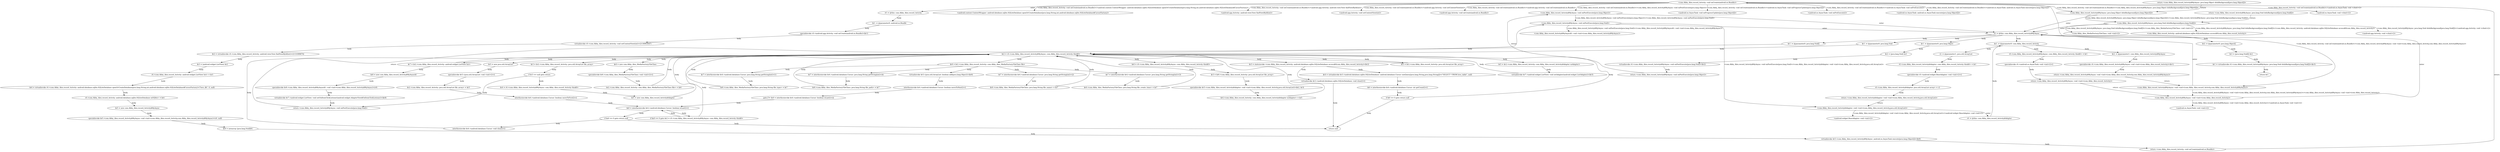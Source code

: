 digraph "<com.Abby_Alex.record_Activity: void onCreate(android.os.Bundle)> -" {
    "<com.Abby_Alex.record_Activity: void onCreate(android.os.Bundle)>";
    "<android.os.AsyncTask: void <clinit>()>";
    "<com.Abby_Alex.record_Activity: void onCreate(android.os.Bundle)>"->"<android.os.AsyncTask: void <clinit>()>" [label="<com.Abby_Alex.record_Activity: void onCreate(android.os.Bundle)>/<android.os.AsyncTask: void <clinit>()>",];
    "r0 := @this: com.Abby_Alex.record_Activity";
    "<com.Abby_Alex.record_Activity: void onCreate(android.os.Bundle)>"->"r0 := @this: com.Abby_Alex.record_Activity" [label="enter",];
    "$r1 := @parameter0: android.os.Bundle";
    "r0 := @this: com.Abby_Alex.record_Activity"->"$r1 := @parameter0: android.os.Bundle" [label="body",];
    "specialinvoke r0.<android.app.Activity: void onCreate(android.os.Bundle)>($r1)";
    "$r1 := @parameter0: android.os.Bundle"->"specialinvoke r0.<android.app.Activity: void onCreate(android.os.Bundle)>($r1)" [label="body",];
    "virtualinvoke r0.<com.Abby_Alex.record_Activity: void setContentView(int)>(2130903047)";
    "specialinvoke r0.<android.app.Activity: void onCreate(android.os.Bundle)>($r1)"->"virtualinvoke r0.<com.Abby_Alex.record_Activity: void setContentView(int)>(2130903047)" [label="body",];
    "$r2 = virtualinvoke r0.<com.Abby_Alex.record_Activity: android.view.View findViewById(int)>(2131099674)";
    "virtualinvoke r0.<com.Abby_Alex.record_Activity: void setContentView(int)>(2130903047)"->"$r2 = virtualinvoke r0.<com.Abby_Alex.record_Activity: android.view.View findViewById(int)>(2131099674)" [label="body",];
    "$r3 = (android.widget.ListView) $r2";
    "$r2 = virtualinvoke r0.<com.Abby_Alex.record_Activity: android.view.View findViewById(int)>(2131099674)"->"$r3 = (android.widget.ListView) $r2" [label="body",];
    "r0.<com.Abby_Alex.record_Activity: android.widget.ListView list> = $r3";
    "$r3 = (android.widget.ListView) $r2"->"r0.<com.Abby_Alex.record_Activity: android.widget.ListView list> = $r3" [label="body",];
    "$r4 = virtualinvoke r0.<com.Abby_Alex.record_Activity: android.database.sqlite.SQLiteDatabase openOrCreateDatabase(java.lang.String,int,android.database.sqlite.SQLiteDatabase$CursorFactory)>(\"love_db\", 0, null)";
    "r0.<com.Abby_Alex.record_Activity: android.widget.ListView list> = $r3"->"$r4 = virtualinvoke r0.<com.Abby_Alex.record_Activity: android.database.sqlite.SQLiteDatabase openOrCreateDatabase(java.lang.String,int,android.database.sqlite.SQLiteDatabase$CursorFactory)>(\"love_db\", 0, null)" [label="body",];
    "r0.<com.Abby_Alex.record_Activity: android.database.sqlite.SQLiteDatabase mSQlite> = $r4";
    "$r4 = virtualinvoke r0.<com.Abby_Alex.record_Activity: android.database.sqlite.SQLiteDatabase openOrCreateDatabase(java.lang.String,int,android.database.sqlite.SQLiteDatabase$CursorFactory)>(\"love_db\", 0, null)"->"r0.<com.Abby_Alex.record_Activity: android.database.sqlite.SQLiteDatabase mSQlite> = $r4" [label="body",];
    "$r5 = new com.Abby_Alex.record_Activity$MyAsync";
    "r0.<com.Abby_Alex.record_Activity: android.database.sqlite.SQLiteDatabase mSQlite> = $r4"->"$r5 = new com.Abby_Alex.record_Activity$MyAsync" [label="body",];
    "specialinvoke $r5.<com.Abby_Alex.record_Activity$MyAsync: void <init>(com.Abby_Alex.record_Activity,com.Abby_Alex.record_Activity$MyAsync)>(r0, null)";
    "$r5 = new com.Abby_Alex.record_Activity$MyAsync"->"specialinvoke $r5.<com.Abby_Alex.record_Activity$MyAsync: void <init>(com.Abby_Alex.record_Activity,com.Abby_Alex.record_Activity$MyAsync)>(r0, null)" [label="body",];
    "$r6 = newarray (java.lang.Void)[0]";
    "specialinvoke $r5.<com.Abby_Alex.record_Activity$MyAsync: void <init>(com.Abby_Alex.record_Activity,com.Abby_Alex.record_Activity$MyAsync)>(r0, null)"->"$r6 = newarray (java.lang.Void)[0]" [label="body",];
    "virtualinvoke $r5.<com.Abby_Alex.record_Activity$MyAsync: android.os.AsyncTask execute(java.lang.Object[])>($r6)";
    "$r6 = newarray (java.lang.Void)[0]"->"virtualinvoke $r5.<com.Abby_Alex.record_Activity$MyAsync: android.os.AsyncTask execute(java.lang.Object[])>($r6)" [label="body",];
    "return <com.Abby_Alex.record_Activity: void onCreate(android.os.Bundle)>";
    "virtualinvoke $r5.<com.Abby_Alex.record_Activity$MyAsync: android.os.AsyncTask execute(java.lang.Object[])>($r6)"->"return <com.Abby_Alex.record_Activity: void onCreate(android.os.Bundle)>" [label="body",];
    "return <com.Abby_Alex.record_Activity: void onCreate(android.os.Bundle)>"->"<com.Abby_Alex.record_Activity: void onCreate(android.os.Bundle)>" [label="return",];
    "<android.content.ContextWrapper: android.database.sqlite.SQLiteDatabase openOrCreateDatabase(java.lang.String,int,android.database.sqlite.SQLiteDatabase$CursorFactory)>";
    "<com.Abby_Alex.record_Activity: void onCreate(android.os.Bundle)>"->"<android.content.ContextWrapper: android.database.sqlite.SQLiteDatabase openOrCreateDatabase(java.lang.String,int,android.database.sqlite.SQLiteDatabase$CursorFactory)>" [label="<com.Abby_Alex.record_Activity: void onCreate(android.os.Bundle)>/<android.content.ContextWrapper: android.database.sqlite.SQLiteDatabase openOrCreateDatabase(java.lang.String,int,android.database.sqlite.SQLiteDatabase$CursorFactory)>",];
    "<android.app.Activity: android.view.View findViewById(int)>";
    "<com.Abby_Alex.record_Activity: void onCreate(android.os.Bundle)>"->"<android.app.Activity: android.view.View findViewById(int)>" [label="<com.Abby_Alex.record_Activity: void onCreate(android.os.Bundle)>/<android.app.Activity: android.view.View findViewById(int)>",];
    "<android.app.Activity: void setContentView(int)>";
    "<com.Abby_Alex.record_Activity: void onCreate(android.os.Bundle)>"->"<android.app.Activity: void setContentView(int)>" [label="<com.Abby_Alex.record_Activity: void onCreate(android.os.Bundle)>/<android.app.Activity: void setContentView(int)>",];
    "<android.app.Activity: void onCreate(android.os.Bundle)>";
    "<com.Abby_Alex.record_Activity: void onCreate(android.os.Bundle)>"->"<android.app.Activity: void onCreate(android.os.Bundle)>" [label="<com.Abby_Alex.record_Activity: void onCreate(android.os.Bundle)>/<android.app.Activity: void onCreate(android.os.Bundle)>",];
    "<com.Abby_Alex.record_Activity$MyAsync: void onPostExecute(java.lang.Object)>";
    "<com.Abby_Alex.record_Activity: void onCreate(android.os.Bundle)>"->"<com.Abby_Alex.record_Activity$MyAsync: void onPostExecute(java.lang.Object)>" [label="<com.Abby_Alex.record_Activity: void onCreate(android.os.Bundle)>/<com.Abby_Alex.record_Activity$MyAsync: void onPostExecute(java.lang.Object)>",];
    "<com.Abby_Alex.record_Activity$MyAsync: void onPostExecute(java.lang.Void)>";
    "<com.Abby_Alex.record_Activity$MyAsync: void onPostExecute(java.lang.Object)>"->"<com.Abby_Alex.record_Activity$MyAsync: void onPostExecute(java.lang.Void)>" [label="<com.Abby_Alex.record_Activity$MyAsync: void onPostExecute(java.lang.Object)>/<com.Abby_Alex.record_Activity$MyAsync: void onPostExecute(java.lang.Void)>",];
    "r0 := @this: com.Abby_Alex.record_Activity$MyAsync";
    "<com.Abby_Alex.record_Activity$MyAsync: void onPostExecute(java.lang.Object)>"->"r0 := @this: com.Abby_Alex.record_Activity$MyAsync" [label="enter",];
    "$r1 := @parameter0: java.lang.Object";
    "r0 := @this: com.Abby_Alex.record_Activity$MyAsync"->"$r1 := @parameter0: java.lang.Object" [label="body",];
    "$r2 = (java.lang.Void) $r1";
    "$r1 := @parameter0: java.lang.Object"->"$r2 = (java.lang.Void) $r1" [label="body",];
    "virtualinvoke r0.<com.Abby_Alex.record_Activity$MyAsync: void onPostExecute(java.lang.Void)>($r2)";
    "$r2 = (java.lang.Void) $r1"->"virtualinvoke r0.<com.Abby_Alex.record_Activity$MyAsync: void onPostExecute(java.lang.Void)>($r2)" [label="body",];
    "return <com.Abby_Alex.record_Activity$MyAsync: void onPostExecute(java.lang.Object)>";
    "virtualinvoke r0.<com.Abby_Alex.record_Activity$MyAsync: void onPostExecute(java.lang.Void)>($r2)"->"return <com.Abby_Alex.record_Activity$MyAsync: void onPostExecute(java.lang.Object)>" [label="body",];
    "return <com.Abby_Alex.record_Activity$MyAsync: void onPostExecute(java.lang.Object)>"->"<com.Abby_Alex.record_Activity$MyAsync: void onPostExecute(java.lang.Object)>" [label="return",];
    "<com.Abby_Alex.record_Activity$MyAsync$1: void <init>(com.Abby_Alex.record_Activity$MyAsync)>";
    "<com.Abby_Alex.record_Activity$MyAsync: void onPostExecute(java.lang.Void)>"->"<com.Abby_Alex.record_Activity$MyAsync$1: void <init>(com.Abby_Alex.record_Activity$MyAsync)>" [label="<com.Abby_Alex.record_Activity$MyAsync: void onPostExecute(java.lang.Void)>/<com.Abby_Alex.record_Activity$MyAsync$1: void <init>(com.Abby_Alex.record_Activity$MyAsync)>",];
    "<com.Abby_Alex.record_Activity$MyAsync: void onPostExecute(java.lang.Void)>"->"r0 := @this: com.Abby_Alex.record_Activity$MyAsync" [label="enter",];
    "$r1 := @parameter0: java.lang.Void";
    "r0 := @this: com.Abby_Alex.record_Activity$MyAsync"->"$r1 := @parameter0: java.lang.Void" [label="body",];
    "$r2 = r0.<com.Abby_Alex.record_Activity$MyAsync: com.Abby_Alex.record_Activity this$0>";
    "$r1 := @parameter0: java.lang.Void"->"$r2 = r0.<com.Abby_Alex.record_Activity$MyAsync: com.Abby_Alex.record_Activity this$0>" [label="body",];
    "$r3 = $r2.<com.Abby_Alex.record_Activity: java.util.ArrayList file_array>";
    "$r2 = r0.<com.Abby_Alex.record_Activity$MyAsync: com.Abby_Alex.record_Activity this$0>"->"$r3 = $r2.<com.Abby_Alex.record_Activity: java.util.ArrayList file_array>" [label="body",];
    "if $r3 == null goto return";
    "$r3 = $r2.<com.Abby_Alex.record_Activity: java.util.ArrayList file_array>"->"if $r3 == null goto return" [label="body",];
    "$r4 = r0.<com.Abby_Alex.record_Activity$MyAsync: com.Abby_Alex.record_Activity this$0>";
    "if $r3 == null goto return"->"$r4 = r0.<com.Abby_Alex.record_Activity$MyAsync: com.Abby_Alex.record_Activity this$0>" [label="body",];
    "$r5 = new com.Abby_Alex.record_Activity$Adapter";
    "$r4 = r0.<com.Abby_Alex.record_Activity$MyAsync: com.Abby_Alex.record_Activity this$0>"->"$r5 = new com.Abby_Alex.record_Activity$Adapter" [label="body",];
    "$r5 = new com.Abby_Alex.record_Activity$Adapter"->"$r2 = r0.<com.Abby_Alex.record_Activity$MyAsync: com.Abby_Alex.record_Activity this$0>" [label="body",];
    "$r6 = r0.<com.Abby_Alex.record_Activity$MyAsync: com.Abby_Alex.record_Activity this$0>";
    "$r2 = r0.<com.Abby_Alex.record_Activity$MyAsync: com.Abby_Alex.record_Activity this$0>"->"$r6 = r0.<com.Abby_Alex.record_Activity$MyAsync: com.Abby_Alex.record_Activity this$0>" [label="body",];
    "$r3 = $r6.<com.Abby_Alex.record_Activity: java.util.ArrayList file_array>";
    "$r6 = r0.<com.Abby_Alex.record_Activity$MyAsync: com.Abby_Alex.record_Activity this$0>"->"$r3 = $r6.<com.Abby_Alex.record_Activity: java.util.ArrayList file_array>" [label="body",];
    "specialinvoke $r5.<com.Abby_Alex.record_Activity$Adapter: void <init>(com.Abby_Alex.record_Activity,java.util.ArrayList)>($r2, $r3)";
    "$r3 = $r6.<com.Abby_Alex.record_Activity: java.util.ArrayList file_array>"->"specialinvoke $r5.<com.Abby_Alex.record_Activity$Adapter: void <init>(com.Abby_Alex.record_Activity,java.util.ArrayList)>($r2, $r3)" [label="body",];
    "$r4.<com.Abby_Alex.record_Activity: com.Abby_Alex.record_Activity$Adapter mAdapter> = $r5";
    "specialinvoke $r5.<com.Abby_Alex.record_Activity$Adapter: void <init>(com.Abby_Alex.record_Activity,java.util.ArrayList)>($r2, $r3)"->"$r4.<com.Abby_Alex.record_Activity: com.Abby_Alex.record_Activity$Adapter mAdapter> = $r5" [label="body",];
    "$r4.<com.Abby_Alex.record_Activity: com.Abby_Alex.record_Activity$Adapter mAdapter> = $r5"->"$r2 = r0.<com.Abby_Alex.record_Activity$MyAsync: com.Abby_Alex.record_Activity this$0>" [label="body",];
    "$r7 = $r2.<com.Abby_Alex.record_Activity: android.widget.ListView list>";
    "$r2 = r0.<com.Abby_Alex.record_Activity$MyAsync: com.Abby_Alex.record_Activity this$0>"->"$r7 = $r2.<com.Abby_Alex.record_Activity: android.widget.ListView list>" [label="body",];
    "$r7 = $r2.<com.Abby_Alex.record_Activity: android.widget.ListView list>"->"$r2 = r0.<com.Abby_Alex.record_Activity$MyAsync: com.Abby_Alex.record_Activity this$0>" [label="body",];
    "$r5 = $r2.<com.Abby_Alex.record_Activity: com.Abby_Alex.record_Activity$Adapter mAdapter>";
    "$r2 = r0.<com.Abby_Alex.record_Activity$MyAsync: com.Abby_Alex.record_Activity this$0>"->"$r5 = $r2.<com.Abby_Alex.record_Activity: com.Abby_Alex.record_Activity$Adapter mAdapter>" [label="body",];
    "virtualinvoke $r7.<android.widget.ListView: void setAdapter(android.widget.ListAdapter)>($r5)";
    "$r5 = $r2.<com.Abby_Alex.record_Activity: com.Abby_Alex.record_Activity$Adapter mAdapter>"->"virtualinvoke $r7.<android.widget.ListView: void setAdapter(android.widget.ListAdapter)>($r5)" [label="body",];
    "virtualinvoke $r7.<android.widget.ListView: void setAdapter(android.widget.ListAdapter)>($r5)"->"$r2 = r0.<com.Abby_Alex.record_Activity$MyAsync: com.Abby_Alex.record_Activity this$0>" [label="body",];
    "$r8 = new com.Abby_Alex.record_Activity$MyAsync$1";
    "$r7 = $r2.<com.Abby_Alex.record_Activity: android.widget.ListView list>"->"$r8 = new com.Abby_Alex.record_Activity$MyAsync$1" [label="body",];
    "specialinvoke $r8.<com.Abby_Alex.record_Activity$MyAsync$1: void <init>(com.Abby_Alex.record_Activity$MyAsync)>(r0)";
    "$r8 = new com.Abby_Alex.record_Activity$MyAsync$1"->"specialinvoke $r8.<com.Abby_Alex.record_Activity$MyAsync$1: void <init>(com.Abby_Alex.record_Activity$MyAsync)>(r0)" [label="body",];
    "virtualinvoke $r7.<android.widget.ListView: void setOnItemClickListener(android.widget.AdapterView$OnItemClickListener)>($r8)";
    "specialinvoke $r8.<com.Abby_Alex.record_Activity$MyAsync$1: void <init>(com.Abby_Alex.record_Activity$MyAsync)>(r0)"->"virtualinvoke $r7.<android.widget.ListView: void setOnItemClickListener(android.widget.AdapterView$OnItemClickListener)>($r8)" [label="body",];
    "return <com.Abby_Alex.record_Activity$MyAsync: void onPostExecute(java.lang.Void)>";
    "virtualinvoke $r7.<android.widget.ListView: void setOnItemClickListener(android.widget.AdapterView$OnItemClickListener)>($r8)"->"return <com.Abby_Alex.record_Activity$MyAsync: void onPostExecute(java.lang.Void)>" [label="body",];
    "return <com.Abby_Alex.record_Activity$MyAsync: void onPostExecute(java.lang.Void)>"->"<com.Abby_Alex.record_Activity$MyAsync: void onPostExecute(java.lang.Void)>" [label="return",];
    "if $r3 == null goto return"->"return <com.Abby_Alex.record_Activity$MyAsync: void onPostExecute(java.lang.Void)>" [label="body",];
    "<com.Abby_Alex.record_Activity$Adapter: void <init>(com.Abby_Alex.record_Activity,java.util.ArrayList)>";
    "<com.Abby_Alex.record_Activity$MyAsync: void onPostExecute(java.lang.Void)>"->"<com.Abby_Alex.record_Activity$Adapter: void <init>(com.Abby_Alex.record_Activity,java.util.ArrayList)>" [label="<com.Abby_Alex.record_Activity$MyAsync: void onPostExecute(java.lang.Void)>/<com.Abby_Alex.record_Activity$Adapter: void <init>(com.Abby_Alex.record_Activity,java.util.ArrayList)>",];
    "<android.widget.BaseAdapter: void <init>()>";
    "<com.Abby_Alex.record_Activity$Adapter: void <init>(com.Abby_Alex.record_Activity,java.util.ArrayList)>"->"<android.widget.BaseAdapter: void <init>()>" [label="<com.Abby_Alex.record_Activity$Adapter: void <init>(com.Abby_Alex.record_Activity,java.util.ArrayList)>/<android.widget.BaseAdapter: void <init>()>",];
    "r0 := @this: com.Abby_Alex.record_Activity$Adapter";
    "<com.Abby_Alex.record_Activity$Adapter: void <init>(com.Abby_Alex.record_Activity,java.util.ArrayList)>"->"r0 := @this: com.Abby_Alex.record_Activity$Adapter" [label="enter",];
    "$r1 := @parameter0: com.Abby_Alex.record_Activity";
    "r0 := @this: com.Abby_Alex.record_Activity$Adapter"->"$r1 := @parameter0: com.Abby_Alex.record_Activity" [label="body",];
    "r2 := @parameter1: java.util.ArrayList";
    "$r1 := @parameter0: com.Abby_Alex.record_Activity"->"r2 := @parameter1: java.util.ArrayList" [label="body",];
    "r0.<com.Abby_Alex.record_Activity$Adapter: com.Abby_Alex.record_Activity this$0> = $r1";
    "r2 := @parameter1: java.util.ArrayList"->"r0.<com.Abby_Alex.record_Activity$Adapter: com.Abby_Alex.record_Activity this$0> = $r1" [label="body",];
    "specialinvoke r0.<android.widget.BaseAdapter: void <init>()>()";
    "r0.<com.Abby_Alex.record_Activity$Adapter: com.Abby_Alex.record_Activity this$0> = $r1"->"specialinvoke r0.<android.widget.BaseAdapter: void <init>()>()" [label="body",];
    "r0.<com.Abby_Alex.record_Activity$Adapter: java.util.ArrayList array> = r2";
    "specialinvoke r0.<android.widget.BaseAdapter: void <init>()>()"->"r0.<com.Abby_Alex.record_Activity$Adapter: java.util.ArrayList array> = r2" [label="body",];
    "return <com.Abby_Alex.record_Activity$Adapter: void <init>(com.Abby_Alex.record_Activity,java.util.ArrayList)>";
    "r0.<com.Abby_Alex.record_Activity$Adapter: java.util.ArrayList array> = r2"->"return <com.Abby_Alex.record_Activity$Adapter: void <init>(com.Abby_Alex.record_Activity,java.util.ArrayList)>" [label="body",];
    "return <com.Abby_Alex.record_Activity$Adapter: void <init>(com.Abby_Alex.record_Activity,java.util.ArrayList)>"->"<com.Abby_Alex.record_Activity$Adapter: void <init>(com.Abby_Alex.record_Activity,java.util.ArrayList)>" [label="return",];
    "<android.os.AsyncTask: void onProgressUpdate(java.lang.Object[])>";
    "<com.Abby_Alex.record_Activity: void onCreate(android.os.Bundle)>"->"<android.os.AsyncTask: void onProgressUpdate(java.lang.Object[])>" [label="<com.Abby_Alex.record_Activity: void onCreate(android.os.Bundle)>/<android.os.AsyncTask: void onProgressUpdate(java.lang.Object[])>",];
    "<android.os.AsyncTask: void onPreExecute()>";
    "<com.Abby_Alex.record_Activity: void onCreate(android.os.Bundle)>"->"<android.os.AsyncTask: void onPreExecute()>" [label="<com.Abby_Alex.record_Activity: void onCreate(android.os.Bundle)>/<android.os.AsyncTask: void onPreExecute()>",];
    "<com.Abby_Alex.record_Activity$MyAsync: java.lang.Object doInBackground(java.lang.Object[])>";
    "<com.Abby_Alex.record_Activity: void onCreate(android.os.Bundle)>"->"<com.Abby_Alex.record_Activity$MyAsync: java.lang.Object doInBackground(java.lang.Object[])>" [label="<com.Abby_Alex.record_Activity: void onCreate(android.os.Bundle)>/<com.Abby_Alex.record_Activity$MyAsync: java.lang.Object doInBackground(java.lang.Object[])>",];
    "<com.Abby_Alex.record_Activity$MyAsync: java.lang.Void doInBackground(java.lang.Void[])>";
    "<com.Abby_Alex.record_Activity$MyAsync: java.lang.Object doInBackground(java.lang.Object[])>"->"<com.Abby_Alex.record_Activity$MyAsync: java.lang.Void doInBackground(java.lang.Void[])>" [label="<com.Abby_Alex.record_Activity$MyAsync: java.lang.Object doInBackground(java.lang.Object[])>/<com.Abby_Alex.record_Activity$MyAsync: java.lang.Void doInBackground(java.lang.Void[])>",];
    "<com.Abby_Alex.record_Activity$MyAsync: java.lang.Object doInBackground(java.lang.Object[])>"->"r0 := @this: com.Abby_Alex.record_Activity$MyAsync" [label="enter",];
    "$r2 := @parameter0: java.lang.Object[]";
    "r0 := @this: com.Abby_Alex.record_Activity$MyAsync"->"$r2 := @parameter0: java.lang.Object[]" [label="body",];
    "$r3 = (java.lang.Void[]) $r2";
    "$r2 := @parameter0: java.lang.Object[]"->"$r3 = (java.lang.Void[]) $r2" [label="body",];
    "$r1 = virtualinvoke r0.<com.Abby_Alex.record_Activity$MyAsync: java.lang.Void doInBackground(java.lang.Void[])>($r3)";
    "$r3 = (java.lang.Void[]) $r2"->"$r1 = virtualinvoke r0.<com.Abby_Alex.record_Activity$MyAsync: java.lang.Void doInBackground(java.lang.Void[])>($r3)" [label="body",];
    "return $r1";
    "$r1 = virtualinvoke r0.<com.Abby_Alex.record_Activity$MyAsync: java.lang.Void doInBackground(java.lang.Void[])>($r3)"->"return $r1" [label="body",];
    "return <com.Abby_Alex.record_Activity$MyAsync: java.lang.Object doInBackground(java.lang.Object[])>";
    "return <com.Abby_Alex.record_Activity$MyAsync: java.lang.Object doInBackground(java.lang.Object[])>"->"<com.Abby_Alex.record_Activity$MyAsync: java.lang.Object doInBackground(java.lang.Object[])>" [label="return",];
    "<android.app.Activity: void <clinit>()>";
    "<com.Abby_Alex.record_Activity$MyAsync: java.lang.Void doInBackground(java.lang.Void[])>"->"<android.app.Activity: void <clinit>()>" [label="<com.Abby_Alex.record_Activity$MyAsync: java.lang.Void doInBackground(java.lang.Void[])>/<android.app.Activity: void <clinit>()>",];
    "<com.Abby_Alex.record_Activity$MyAsync: java.lang.Void doInBackground(java.lang.Void[])>"->"r0 := @this: com.Abby_Alex.record_Activity$MyAsync" [label="enter",];
    "$r1 := @parameter0: java.lang.Void[]";
    "r0 := @this: com.Abby_Alex.record_Activity$MyAsync"->"$r1 := @parameter0: java.lang.Void[]" [label="body",];
    "$r1 := @parameter0: java.lang.Void[]"->"$r2 = r0.<com.Abby_Alex.record_Activity$MyAsync: com.Abby_Alex.record_Activity this$0>" [label="body",];
    "$r3 = staticinvoke <com.Abby_Alex.record_Activity: android.database.sqlite.SQLiteDatabase access$0(com.Abby_Alex.record_Activity)>($r2)";
    "$r2 = r0.<com.Abby_Alex.record_Activity$MyAsync: com.Abby_Alex.record_Activity this$0>"->"$r3 = staticinvoke <com.Abby_Alex.record_Activity: android.database.sqlite.SQLiteDatabase access$0(com.Abby_Alex.record_Activity)>($r2)" [label="body",];
    "$r4 = virtualinvoke $r3.<android.database.sqlite.SQLiteDatabase: android.database.Cursor rawQuery(java.lang.String,java.lang.String[])>(\"SELECT * FROM love_table\", null)";
    "$r3 = staticinvoke <com.Abby_Alex.record_Activity: android.database.sqlite.SQLiteDatabase access$0(com.Abby_Alex.record_Activity)>($r2)"->"$r4 = virtualinvoke $r3.<android.database.sqlite.SQLiteDatabase: android.database.Cursor rawQuery(java.lang.String,java.lang.String[])>(\"SELECT * FROM love_table\", null)" [label="body",];
    "$i0 = interfaceinvoke $r4.<android.database.Cursor: int getCount()>()";
    "$r4 = virtualinvoke $r3.<android.database.sqlite.SQLiteDatabase: android.database.Cursor rawQuery(java.lang.String,java.lang.String[])>(\"SELECT * FROM love_table\", null)"->"$i0 = interfaceinvoke $r4.<android.database.Cursor: int getCount()>()" [label="body",];
    "if $i0 == 0 goto return null";
    "$i0 = interfaceinvoke $r4.<android.database.Cursor: int getCount()>()"->"if $i0 == 0 goto return null" [label="body",];
    "if $i0 == 0 goto return null"->"$r2 = r0.<com.Abby_Alex.record_Activity$MyAsync: com.Abby_Alex.record_Activity this$0>" [label="body",];
    "$r5 = new java.util.ArrayList";
    "$r2 = r0.<com.Abby_Alex.record_Activity$MyAsync: com.Abby_Alex.record_Activity this$0>"->"$r5 = new java.util.ArrayList" [label="body",];
    "specialinvoke $r5.<java.util.ArrayList: void <init>()>()";
    "$r5 = new java.util.ArrayList"->"specialinvoke $r5.<java.util.ArrayList: void <init>()>()" [label="body",];
    "$r2.<com.Abby_Alex.record_Activity: java.util.ArrayList file_array> = $r5";
    "specialinvoke $r5.<java.util.ArrayList: void <init>()>()"->"$r2.<com.Abby_Alex.record_Activity: java.util.ArrayList file_array> = $r5" [label="body",];
    "interfaceinvoke $r4.<android.database.Cursor: boolean moveToFirst()>()";
    "$r2.<com.Abby_Alex.record_Activity: java.util.ArrayList file_array> = $r5"->"interfaceinvoke $r4.<android.database.Cursor: boolean moveToFirst()>()" [label="body",];
    "$z0 = interfaceinvoke $r4.<android.database.Cursor: boolean isLast()>()";
    "interfaceinvoke $r4.<android.database.Cursor: boolean moveToFirst()>()"->"$z0 = interfaceinvoke $r4.<android.database.Cursor: boolean isLast()>()" [label="body",];
    "if $z0 == 0 goto $r2 = r0.<com.Abby_Alex.record_Activity$MyAsync: com.Abby_Alex.record_Activity this$0>";
    "$z0 = interfaceinvoke $r4.<android.database.Cursor: boolean isLast()>()"->"if $z0 == 0 goto $r2 = r0.<com.Abby_Alex.record_Activity$MyAsync: com.Abby_Alex.record_Activity this$0>" [label="body",];
    "if $z0 == 0 goto $r2 = r0.<com.Abby_Alex.record_Activity$MyAsync: com.Abby_Alex.record_Activity this$0>"->"$z0 = interfaceinvoke $r4.<android.database.Cursor: boolean isLast()>()" [label="body",];
    "if $z0 == 0 goto return null";
    "$z0 = interfaceinvoke $r4.<android.database.Cursor: boolean isLast()>()"->"if $z0 == 0 goto return null" [label="body",];
    "interfaceinvoke $r4.<android.database.Cursor: void close()>()";
    "if $z0 == 0 goto return null"->"interfaceinvoke $r4.<android.database.Cursor: void close()>()" [label="body",];
    "interfaceinvoke $r4.<android.database.Cursor: void close()>()"->"$r2 = r0.<com.Abby_Alex.record_Activity$MyAsync: com.Abby_Alex.record_Activity this$0>" [label="body",];
    "virtualinvoke $r3.<android.database.sqlite.SQLiteDatabase: void close()>()";
    "$r3 = staticinvoke <com.Abby_Alex.record_Activity: android.database.sqlite.SQLiteDatabase access$0(com.Abby_Alex.record_Activity)>($r2)"->"virtualinvoke $r3.<android.database.sqlite.SQLiteDatabase: void close()>()" [label="body",];
    "return null";
    "virtualinvoke $r3.<android.database.sqlite.SQLiteDatabase: void close()>()"->"return null" [label="body",];
    "return <com.Abby_Alex.record_Activity$MyAsync: java.lang.Void doInBackground(java.lang.Void[])>";
    "return <com.Abby_Alex.record_Activity$MyAsync: java.lang.Void doInBackground(java.lang.Void[])>"->"<com.Abby_Alex.record_Activity$MyAsync: java.lang.Void doInBackground(java.lang.Void[])>" [label="return",];
    "if $z0 == 0 goto return null"->"return null" [label="body",];
    "if $z0 == 0 goto $r2 = r0.<com.Abby_Alex.record_Activity$MyAsync: com.Abby_Alex.record_Activity this$0>"->"$r2 = r0.<com.Abby_Alex.record_Activity$MyAsync: com.Abby_Alex.record_Activity this$0>" [label="body",];
    "$r6 = new com.Abby_Alex_MediaFactory.FileClass";
    "$r2 = r0.<com.Abby_Alex.record_Activity$MyAsync: com.Abby_Alex.record_Activity this$0>"->"$r6 = new com.Abby_Alex_MediaFactory.FileClass" [label="body",];
    "specialinvoke $r6.<com.Abby_Alex_MediaFactory.FileClass: void <init>()>()";
    "$r6 = new com.Abby_Alex_MediaFactory.FileClass"->"specialinvoke $r6.<com.Abby_Alex_MediaFactory.FileClass: void <init>()>()" [label="body",];
    "$r2.<com.Abby_Alex.record_Activity: com.Abby_Alex_MediaFactory.FileClass file> = $r6";
    "specialinvoke $r6.<com.Abby_Alex_MediaFactory.FileClass: void <init>()>()"->"$r2.<com.Abby_Alex.record_Activity: com.Abby_Alex_MediaFactory.FileClass file> = $r6" [label="body",];
    "$r2.<com.Abby_Alex.record_Activity: com.Abby_Alex_MediaFactory.FileClass file> = $r6"->"$r2 = r0.<com.Abby_Alex.record_Activity$MyAsync: com.Abby_Alex.record_Activity this$0>" [label="body",];
    "$r6 = $r2.<com.Abby_Alex.record_Activity: com.Abby_Alex_MediaFactory.FileClass file>";
    "$r2 = r0.<com.Abby_Alex.record_Activity$MyAsync: com.Abby_Alex.record_Activity this$0>"->"$r6 = $r2.<com.Abby_Alex.record_Activity: com.Abby_Alex_MediaFactory.FileClass file>" [label="body",];
    "$r7 = interfaceinvoke $r4.<android.database.Cursor: java.lang.String getString(int)>(1)";
    "$r6 = $r2.<com.Abby_Alex.record_Activity: com.Abby_Alex_MediaFactory.FileClass file>"->"$r7 = interfaceinvoke $r4.<android.database.Cursor: java.lang.String getString(int)>(1)" [label="body",];
    "$r6.<com.Abby_Alex_MediaFactory.FileClass: java.lang.String file_type> = $r7";
    "$r7 = interfaceinvoke $r4.<android.database.Cursor: java.lang.String getString(int)>(1)"->"$r6.<com.Abby_Alex_MediaFactory.FileClass: java.lang.String file_type> = $r7" [label="body",];
    "$r6.<com.Abby_Alex_MediaFactory.FileClass: java.lang.String file_type> = $r7"->"$r2 = r0.<com.Abby_Alex.record_Activity$MyAsync: com.Abby_Alex.record_Activity this$0>" [label="body",];
    "$r7 = interfaceinvoke $r4.<android.database.Cursor: java.lang.String getString(int)>(2)";
    "$r6 = $r2.<com.Abby_Alex.record_Activity: com.Abby_Alex_MediaFactory.FileClass file>"->"$r7 = interfaceinvoke $r4.<android.database.Cursor: java.lang.String getString(int)>(2)" [label="body",];
    "$r6.<com.Abby_Alex_MediaFactory.FileClass: java.lang.String file_name> = $r7";
    "$r7 = interfaceinvoke $r4.<android.database.Cursor: java.lang.String getString(int)>(2)"->"$r6.<com.Abby_Alex_MediaFactory.FileClass: java.lang.String file_name> = $r7" [label="body",];
    "$r6.<com.Abby_Alex_MediaFactory.FileClass: java.lang.String file_name> = $r7"->"$r2 = r0.<com.Abby_Alex.record_Activity$MyAsync: com.Abby_Alex.record_Activity this$0>" [label="body",];
    "$r7 = interfaceinvoke $r4.<android.database.Cursor: java.lang.String getString(int)>(3)";
    "$r6 = $r2.<com.Abby_Alex.record_Activity: com.Abby_Alex_MediaFactory.FileClass file>"->"$r7 = interfaceinvoke $r4.<android.database.Cursor: java.lang.String getString(int)>(3)" [label="body",];
    "$r6.<com.Abby_Alex_MediaFactory.FileClass: java.lang.String file_create_time> = $r7";
    "$r7 = interfaceinvoke $r4.<android.database.Cursor: java.lang.String getString(int)>(3)"->"$r6.<com.Abby_Alex_MediaFactory.FileClass: java.lang.String file_create_time> = $r7" [label="body",];
    "$r6.<com.Abby_Alex_MediaFactory.FileClass: java.lang.String file_create_time> = $r7"->"$r2 = r0.<com.Abby_Alex.record_Activity$MyAsync: com.Abby_Alex.record_Activity this$0>" [label="body",];
    "$r7 = interfaceinvoke $r4.<android.database.Cursor: java.lang.String getString(int)>(4)";
    "$r6 = $r2.<com.Abby_Alex.record_Activity: com.Abby_Alex_MediaFactory.FileClass file>"->"$r7 = interfaceinvoke $r4.<android.database.Cursor: java.lang.String getString(int)>(4)" [label="body",];
    "$r6.<com.Abby_Alex_MediaFactory.FileClass: java.lang.String file_path> = $r7";
    "$r7 = interfaceinvoke $r4.<android.database.Cursor: java.lang.String getString(int)>(4)"->"$r6.<com.Abby_Alex_MediaFactory.FileClass: java.lang.String file_path> = $r7" [label="body",];
    "$r6.<com.Abby_Alex_MediaFactory.FileClass: java.lang.String file_path> = $r7"->"$r2 = r0.<com.Abby_Alex.record_Activity$MyAsync: com.Abby_Alex.record_Activity this$0>" [label="body",];
    "$r5 = $r2.<com.Abby_Alex.record_Activity: java.util.ArrayList file_array>";
    "$r2 = r0.<com.Abby_Alex.record_Activity$MyAsync: com.Abby_Alex.record_Activity this$0>"->"$r5 = $r2.<com.Abby_Alex.record_Activity: java.util.ArrayList file_array>" [label="body",];
    "$r5 = $r2.<com.Abby_Alex.record_Activity: java.util.ArrayList file_array>"->"$r2 = r0.<com.Abby_Alex.record_Activity$MyAsync: com.Abby_Alex.record_Activity this$0>" [label="body",];
    "virtualinvoke $r5.<java.util.ArrayList: boolean add(java.lang.Object)>($r6)";
    "$r6 = $r2.<com.Abby_Alex.record_Activity: com.Abby_Alex_MediaFactory.FileClass file>"->"virtualinvoke $r5.<java.util.ArrayList: boolean add(java.lang.Object)>($r6)" [label="body",];
    "interfaceinvoke $r4.<android.database.Cursor: boolean moveToNext()>()";
    "virtualinvoke $r5.<java.util.ArrayList: boolean add(java.lang.Object)>($r6)"->"interfaceinvoke $r4.<android.database.Cursor: boolean moveToNext()>()" [label="body",];
    "goto [?= $z0 = interfaceinvoke $r4.<android.database.Cursor: boolean isLast()>()]";
    "interfaceinvoke $r4.<android.database.Cursor: boolean moveToNext()>()"->"goto [?= $z0 = interfaceinvoke $r4.<android.database.Cursor: boolean isLast()>()]" [label="body",];
    "goto [?= $z0 = interfaceinvoke $r4.<android.database.Cursor: boolean isLast()>()]"->"$z0 = interfaceinvoke $r4.<android.database.Cursor: boolean isLast()>()" [label="body",];
    "if $i0 == 0 goto return null"->"return null" [label="body",];
    "<com.Abby_Alex_MediaFactory.FileClass: void <init>()>";
    "<com.Abby_Alex.record_Activity$MyAsync: java.lang.Void doInBackground(java.lang.Void[])>"->"<com.Abby_Alex_MediaFactory.FileClass: void <init>()>" [label="<com.Abby_Alex.record_Activity$MyAsync: java.lang.Void doInBackground(java.lang.Void[])>/<com.Abby_Alex_MediaFactory.FileClass: void <init>()>",];
    "<com.Abby_Alex.record_Activity: android.database.sqlite.SQLiteDatabase access$0(com.Abby_Alex.record_Activity)>";
    "<com.Abby_Alex.record_Activity$MyAsync: java.lang.Void doInBackground(java.lang.Void[])>"->"<com.Abby_Alex.record_Activity: android.database.sqlite.SQLiteDatabase access$0(com.Abby_Alex.record_Activity)>" [label="<com.Abby_Alex.record_Activity$MyAsync: java.lang.Void doInBackground(java.lang.Void[])>/<com.Abby_Alex.record_Activity: android.database.sqlite.SQLiteDatabase access$0(com.Abby_Alex.record_Activity)>",];
    "<android.os.AsyncTask: android.os.AsyncTask execute(java.lang.Object[])>";
    "<com.Abby_Alex.record_Activity: void onCreate(android.os.Bundle)>"->"<android.os.AsyncTask: android.os.AsyncTask execute(java.lang.Object[])>" [label="<com.Abby_Alex.record_Activity: void onCreate(android.os.Bundle)>/<android.os.AsyncTask: android.os.AsyncTask execute(java.lang.Object[])>",];
    "<com.Abby_Alex.record_Activity$MyAsync: void <init>(com.Abby_Alex.record_Activity,com.Abby_Alex.record_Activity$MyAsync)>";
    "<com.Abby_Alex.record_Activity: void onCreate(android.os.Bundle)>"->"<com.Abby_Alex.record_Activity$MyAsync: void <init>(com.Abby_Alex.record_Activity,com.Abby_Alex.record_Activity$MyAsync)>" [label="<com.Abby_Alex.record_Activity: void onCreate(android.os.Bundle)>/<com.Abby_Alex.record_Activity$MyAsync: void <init>(com.Abby_Alex.record_Activity,com.Abby_Alex.record_Activity$MyAsync)>",];
    "<com.Abby_Alex.record_Activity$MyAsync: void <init>(com.Abby_Alex.record_Activity)>";
    "<com.Abby_Alex.record_Activity$MyAsync: void <init>(com.Abby_Alex.record_Activity,com.Abby_Alex.record_Activity$MyAsync)>"->"<com.Abby_Alex.record_Activity$MyAsync: void <init>(com.Abby_Alex.record_Activity)>" [label="<com.Abby_Alex.record_Activity$MyAsync: void <init>(com.Abby_Alex.record_Activity,com.Abby_Alex.record_Activity$MyAsync)>/<com.Abby_Alex.record_Activity$MyAsync: void <init>(com.Abby_Alex.record_Activity)>",];
    "<com.Abby_Alex.record_Activity$MyAsync: void <init>(com.Abby_Alex.record_Activity,com.Abby_Alex.record_Activity$MyAsync)>"->"r0 := @this: com.Abby_Alex.record_Activity$MyAsync" [label="enter",];
    "r0 := @this: com.Abby_Alex.record_Activity$MyAsync"->"$r1 := @parameter0: com.Abby_Alex.record_Activity" [label="body",];
    "$r2 := @parameter1: com.Abby_Alex.record_Activity$MyAsync";
    "$r1 := @parameter0: com.Abby_Alex.record_Activity"->"$r2 := @parameter1: com.Abby_Alex.record_Activity$MyAsync" [label="body",];
    "specialinvoke r0.<com.Abby_Alex.record_Activity$MyAsync: void <init>(com.Abby_Alex.record_Activity)>($r1)";
    "$r2 := @parameter1: com.Abby_Alex.record_Activity$MyAsync"->"specialinvoke r0.<com.Abby_Alex.record_Activity$MyAsync: void <init>(com.Abby_Alex.record_Activity)>($r1)" [label="body",];
    "return <com.Abby_Alex.record_Activity$MyAsync: void <init>(com.Abby_Alex.record_Activity,com.Abby_Alex.record_Activity$MyAsync)>";
    "specialinvoke r0.<com.Abby_Alex.record_Activity$MyAsync: void <init>(com.Abby_Alex.record_Activity)>($r1)"->"return <com.Abby_Alex.record_Activity$MyAsync: void <init>(com.Abby_Alex.record_Activity,com.Abby_Alex.record_Activity$MyAsync)>" [label="body",];
    "return <com.Abby_Alex.record_Activity$MyAsync: void <init>(com.Abby_Alex.record_Activity,com.Abby_Alex.record_Activity$MyAsync)>"->"<com.Abby_Alex.record_Activity$MyAsync: void <init>(com.Abby_Alex.record_Activity,com.Abby_Alex.record_Activity$MyAsync)>" [label="return",];
    "<android.os.AsyncTask: void <init>()>";
    "<com.Abby_Alex.record_Activity$MyAsync: void <init>(com.Abby_Alex.record_Activity)>"->"<android.os.AsyncTask: void <init>()>" [label="<com.Abby_Alex.record_Activity$MyAsync: void <init>(com.Abby_Alex.record_Activity)>/<android.os.AsyncTask: void <init>()>",];
    "<com.Abby_Alex.record_Activity$MyAsync: void <init>(com.Abby_Alex.record_Activity)>"->"r0 := @this: com.Abby_Alex.record_Activity$MyAsync" [label="enter",];
    "r0.<com.Abby_Alex.record_Activity$MyAsync: com.Abby_Alex.record_Activity this$0> = $r1";
    "$r1 := @parameter0: com.Abby_Alex.record_Activity"->"r0.<com.Abby_Alex.record_Activity$MyAsync: com.Abby_Alex.record_Activity this$0> = $r1" [label="body",];
    "specialinvoke r0.<android.os.AsyncTask: void <init>()>()";
    "r0.<com.Abby_Alex.record_Activity$MyAsync: com.Abby_Alex.record_Activity this$0> = $r1"->"specialinvoke r0.<android.os.AsyncTask: void <init>()>()" [label="body",];
    "return <com.Abby_Alex.record_Activity$MyAsync: void <init>(com.Abby_Alex.record_Activity)>";
    "specialinvoke r0.<android.os.AsyncTask: void <init>()>()"->"return <com.Abby_Alex.record_Activity$MyAsync: void <init>(com.Abby_Alex.record_Activity)>" [label="body",];
    "return <com.Abby_Alex.record_Activity$MyAsync: void <init>(com.Abby_Alex.record_Activity)>"->"<com.Abby_Alex.record_Activity$MyAsync: void <init>(com.Abby_Alex.record_Activity)>" [label="return",];
}

